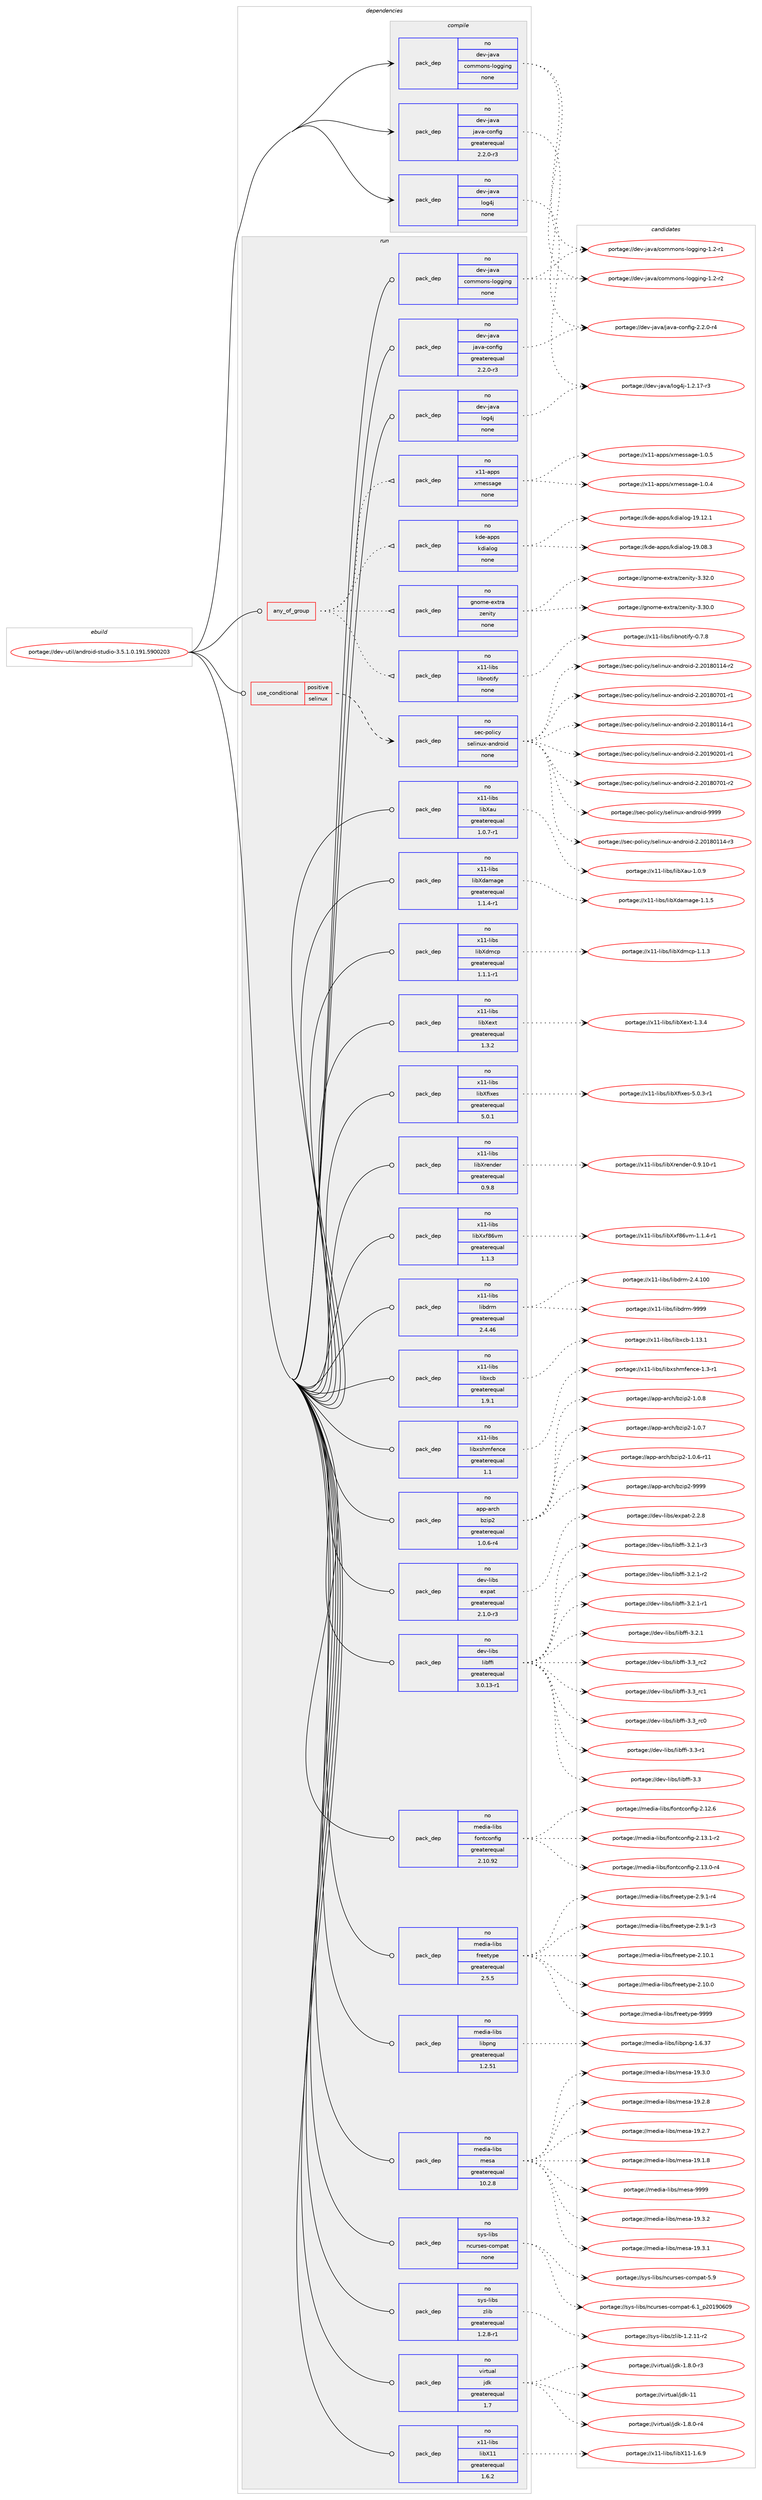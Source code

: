 digraph prolog {

# *************
# Graph options
# *************

newrank=true;
concentrate=true;
compound=true;
graph [rankdir=LR,fontname=Helvetica,fontsize=10,ranksep=1.5];#, ranksep=2.5, nodesep=0.2];
edge  [arrowhead=vee];
node  [fontname=Helvetica,fontsize=10];

# **********
# The ebuild
# **********

subgraph cluster_leftcol {
color=gray;
label=<<i>ebuild</i>>;
id [label="portage://dev-util/android-studio-3.5.1.0.191.5900203", color=red, width=4, href="../dev-util/android-studio-3.5.1.0.191.5900203.svg"];
}

# ****************
# The dependencies
# ****************

subgraph cluster_midcol {
color=gray;
label=<<i>dependencies</i>>;
subgraph cluster_compile {
fillcolor="#eeeeee";
style=filled;
label=<<i>compile</i>>;
subgraph pack238677 {
dependency307181 [label=<<TABLE BORDER="0" CELLBORDER="1" CELLSPACING="0" CELLPADDING="4" WIDTH="220"><TR><TD ROWSPAN="6" CELLPADDING="30">pack_dep</TD></TR><TR><TD WIDTH="110">no</TD></TR><TR><TD>dev-java</TD></TR><TR><TD>commons-logging</TD></TR><TR><TD>none</TD></TR><TR><TD></TD></TR></TABLE>>, shape=none, color=blue];
}
id:e -> dependency307181:w [weight=20,style="solid",arrowhead="vee"];
subgraph pack238678 {
dependency307182 [label=<<TABLE BORDER="0" CELLBORDER="1" CELLSPACING="0" CELLPADDING="4" WIDTH="220"><TR><TD ROWSPAN="6" CELLPADDING="30">pack_dep</TD></TR><TR><TD WIDTH="110">no</TD></TR><TR><TD>dev-java</TD></TR><TR><TD>java-config</TD></TR><TR><TD>greaterequal</TD></TR><TR><TD>2.2.0-r3</TD></TR></TABLE>>, shape=none, color=blue];
}
id:e -> dependency307182:w [weight=20,style="solid",arrowhead="vee"];
subgraph pack238679 {
dependency307183 [label=<<TABLE BORDER="0" CELLBORDER="1" CELLSPACING="0" CELLPADDING="4" WIDTH="220"><TR><TD ROWSPAN="6" CELLPADDING="30">pack_dep</TD></TR><TR><TD WIDTH="110">no</TD></TR><TR><TD>dev-java</TD></TR><TR><TD>log4j</TD></TR><TR><TD>none</TD></TR><TR><TD></TD></TR></TABLE>>, shape=none, color=blue];
}
id:e -> dependency307183:w [weight=20,style="solid",arrowhead="vee"];
}
subgraph cluster_compileandrun {
fillcolor="#eeeeee";
style=filled;
label=<<i>compile and run</i>>;
}
subgraph cluster_run {
fillcolor="#eeeeee";
style=filled;
label=<<i>run</i>>;
subgraph any4486 {
dependency307184 [label=<<TABLE BORDER="0" CELLBORDER="1" CELLSPACING="0" CELLPADDING="4"><TR><TD CELLPADDING="10">any_of_group</TD></TR></TABLE>>, shape=none, color=red];subgraph pack238680 {
dependency307185 [label=<<TABLE BORDER="0" CELLBORDER="1" CELLSPACING="0" CELLPADDING="4" WIDTH="220"><TR><TD ROWSPAN="6" CELLPADDING="30">pack_dep</TD></TR><TR><TD WIDTH="110">no</TD></TR><TR><TD>gnome-extra</TD></TR><TR><TD>zenity</TD></TR><TR><TD>none</TD></TR><TR><TD></TD></TR></TABLE>>, shape=none, color=blue];
}
dependency307184:e -> dependency307185:w [weight=20,style="dotted",arrowhead="oinv"];
subgraph pack238681 {
dependency307186 [label=<<TABLE BORDER="0" CELLBORDER="1" CELLSPACING="0" CELLPADDING="4" WIDTH="220"><TR><TD ROWSPAN="6" CELLPADDING="30">pack_dep</TD></TR><TR><TD WIDTH="110">no</TD></TR><TR><TD>kde-apps</TD></TR><TR><TD>kdialog</TD></TR><TR><TD>none</TD></TR><TR><TD></TD></TR></TABLE>>, shape=none, color=blue];
}
dependency307184:e -> dependency307186:w [weight=20,style="dotted",arrowhead="oinv"];
subgraph pack238682 {
dependency307187 [label=<<TABLE BORDER="0" CELLBORDER="1" CELLSPACING="0" CELLPADDING="4" WIDTH="220"><TR><TD ROWSPAN="6" CELLPADDING="30">pack_dep</TD></TR><TR><TD WIDTH="110">no</TD></TR><TR><TD>x11-apps</TD></TR><TR><TD>xmessage</TD></TR><TR><TD>none</TD></TR><TR><TD></TD></TR></TABLE>>, shape=none, color=blue];
}
dependency307184:e -> dependency307187:w [weight=20,style="dotted",arrowhead="oinv"];
subgraph pack238683 {
dependency307188 [label=<<TABLE BORDER="0" CELLBORDER="1" CELLSPACING="0" CELLPADDING="4" WIDTH="220"><TR><TD ROWSPAN="6" CELLPADDING="30">pack_dep</TD></TR><TR><TD WIDTH="110">no</TD></TR><TR><TD>x11-libs</TD></TR><TR><TD>libnotify</TD></TR><TR><TD>none</TD></TR><TR><TD></TD></TR></TABLE>>, shape=none, color=blue];
}
dependency307184:e -> dependency307188:w [weight=20,style="dotted",arrowhead="oinv"];
}
id:e -> dependency307184:w [weight=20,style="solid",arrowhead="odot"];
subgraph cond63814 {
dependency307189 [label=<<TABLE BORDER="0" CELLBORDER="1" CELLSPACING="0" CELLPADDING="4"><TR><TD ROWSPAN="3" CELLPADDING="10">use_conditional</TD></TR><TR><TD>positive</TD></TR><TR><TD>selinux</TD></TR></TABLE>>, shape=none, color=red];
subgraph pack238684 {
dependency307190 [label=<<TABLE BORDER="0" CELLBORDER="1" CELLSPACING="0" CELLPADDING="4" WIDTH="220"><TR><TD ROWSPAN="6" CELLPADDING="30">pack_dep</TD></TR><TR><TD WIDTH="110">no</TD></TR><TR><TD>sec-policy</TD></TR><TR><TD>selinux-android</TD></TR><TR><TD>none</TD></TR><TR><TD></TD></TR></TABLE>>, shape=none, color=blue];
}
dependency307189:e -> dependency307190:w [weight=20,style="dashed",arrowhead="vee"];
}
id:e -> dependency307189:w [weight=20,style="solid",arrowhead="odot"];
subgraph pack238685 {
dependency307191 [label=<<TABLE BORDER="0" CELLBORDER="1" CELLSPACING="0" CELLPADDING="4" WIDTH="220"><TR><TD ROWSPAN="6" CELLPADDING="30">pack_dep</TD></TR><TR><TD WIDTH="110">no</TD></TR><TR><TD>app-arch</TD></TR><TR><TD>bzip2</TD></TR><TR><TD>greaterequal</TD></TR><TR><TD>1.0.6-r4</TD></TR></TABLE>>, shape=none, color=blue];
}
id:e -> dependency307191:w [weight=20,style="solid",arrowhead="odot"];
subgraph pack238686 {
dependency307192 [label=<<TABLE BORDER="0" CELLBORDER="1" CELLSPACING="0" CELLPADDING="4" WIDTH="220"><TR><TD ROWSPAN="6" CELLPADDING="30">pack_dep</TD></TR><TR><TD WIDTH="110">no</TD></TR><TR><TD>dev-java</TD></TR><TR><TD>commons-logging</TD></TR><TR><TD>none</TD></TR><TR><TD></TD></TR></TABLE>>, shape=none, color=blue];
}
id:e -> dependency307192:w [weight=20,style="solid",arrowhead="odot"];
subgraph pack238687 {
dependency307193 [label=<<TABLE BORDER="0" CELLBORDER="1" CELLSPACING="0" CELLPADDING="4" WIDTH="220"><TR><TD ROWSPAN="6" CELLPADDING="30">pack_dep</TD></TR><TR><TD WIDTH="110">no</TD></TR><TR><TD>dev-java</TD></TR><TR><TD>java-config</TD></TR><TR><TD>greaterequal</TD></TR><TR><TD>2.2.0-r3</TD></TR></TABLE>>, shape=none, color=blue];
}
id:e -> dependency307193:w [weight=20,style="solid",arrowhead="odot"];
subgraph pack238688 {
dependency307194 [label=<<TABLE BORDER="0" CELLBORDER="1" CELLSPACING="0" CELLPADDING="4" WIDTH="220"><TR><TD ROWSPAN="6" CELLPADDING="30">pack_dep</TD></TR><TR><TD WIDTH="110">no</TD></TR><TR><TD>dev-java</TD></TR><TR><TD>log4j</TD></TR><TR><TD>none</TD></TR><TR><TD></TD></TR></TABLE>>, shape=none, color=blue];
}
id:e -> dependency307194:w [weight=20,style="solid",arrowhead="odot"];
subgraph pack238689 {
dependency307195 [label=<<TABLE BORDER="0" CELLBORDER="1" CELLSPACING="0" CELLPADDING="4" WIDTH="220"><TR><TD ROWSPAN="6" CELLPADDING="30">pack_dep</TD></TR><TR><TD WIDTH="110">no</TD></TR><TR><TD>dev-libs</TD></TR><TR><TD>expat</TD></TR><TR><TD>greaterequal</TD></TR><TR><TD>2.1.0-r3</TD></TR></TABLE>>, shape=none, color=blue];
}
id:e -> dependency307195:w [weight=20,style="solid",arrowhead="odot"];
subgraph pack238690 {
dependency307196 [label=<<TABLE BORDER="0" CELLBORDER="1" CELLSPACING="0" CELLPADDING="4" WIDTH="220"><TR><TD ROWSPAN="6" CELLPADDING="30">pack_dep</TD></TR><TR><TD WIDTH="110">no</TD></TR><TR><TD>dev-libs</TD></TR><TR><TD>libffi</TD></TR><TR><TD>greaterequal</TD></TR><TR><TD>3.0.13-r1</TD></TR></TABLE>>, shape=none, color=blue];
}
id:e -> dependency307196:w [weight=20,style="solid",arrowhead="odot"];
subgraph pack238691 {
dependency307197 [label=<<TABLE BORDER="0" CELLBORDER="1" CELLSPACING="0" CELLPADDING="4" WIDTH="220"><TR><TD ROWSPAN="6" CELLPADDING="30">pack_dep</TD></TR><TR><TD WIDTH="110">no</TD></TR><TR><TD>media-libs</TD></TR><TR><TD>fontconfig</TD></TR><TR><TD>greaterequal</TD></TR><TR><TD>2.10.92</TD></TR></TABLE>>, shape=none, color=blue];
}
id:e -> dependency307197:w [weight=20,style="solid",arrowhead="odot"];
subgraph pack238692 {
dependency307198 [label=<<TABLE BORDER="0" CELLBORDER="1" CELLSPACING="0" CELLPADDING="4" WIDTH="220"><TR><TD ROWSPAN="6" CELLPADDING="30">pack_dep</TD></TR><TR><TD WIDTH="110">no</TD></TR><TR><TD>media-libs</TD></TR><TR><TD>freetype</TD></TR><TR><TD>greaterequal</TD></TR><TR><TD>2.5.5</TD></TR></TABLE>>, shape=none, color=blue];
}
id:e -> dependency307198:w [weight=20,style="solid",arrowhead="odot"];
subgraph pack238693 {
dependency307199 [label=<<TABLE BORDER="0" CELLBORDER="1" CELLSPACING="0" CELLPADDING="4" WIDTH="220"><TR><TD ROWSPAN="6" CELLPADDING="30">pack_dep</TD></TR><TR><TD WIDTH="110">no</TD></TR><TR><TD>media-libs</TD></TR><TR><TD>libpng</TD></TR><TR><TD>greaterequal</TD></TR><TR><TD>1.2.51</TD></TR></TABLE>>, shape=none, color=blue];
}
id:e -> dependency307199:w [weight=20,style="solid",arrowhead="odot"];
subgraph pack238694 {
dependency307200 [label=<<TABLE BORDER="0" CELLBORDER="1" CELLSPACING="0" CELLPADDING="4" WIDTH="220"><TR><TD ROWSPAN="6" CELLPADDING="30">pack_dep</TD></TR><TR><TD WIDTH="110">no</TD></TR><TR><TD>media-libs</TD></TR><TR><TD>mesa</TD></TR><TR><TD>greaterequal</TD></TR><TR><TD>10.2.8</TD></TR></TABLE>>, shape=none, color=blue];
}
id:e -> dependency307200:w [weight=20,style="solid",arrowhead="odot"];
subgraph pack238695 {
dependency307201 [label=<<TABLE BORDER="0" CELLBORDER="1" CELLSPACING="0" CELLPADDING="4" WIDTH="220"><TR><TD ROWSPAN="6" CELLPADDING="30">pack_dep</TD></TR><TR><TD WIDTH="110">no</TD></TR><TR><TD>sys-libs</TD></TR><TR><TD>ncurses-compat</TD></TR><TR><TD>none</TD></TR><TR><TD></TD></TR></TABLE>>, shape=none, color=blue];
}
id:e -> dependency307201:w [weight=20,style="solid",arrowhead="odot"];
subgraph pack238696 {
dependency307202 [label=<<TABLE BORDER="0" CELLBORDER="1" CELLSPACING="0" CELLPADDING="4" WIDTH="220"><TR><TD ROWSPAN="6" CELLPADDING="30">pack_dep</TD></TR><TR><TD WIDTH="110">no</TD></TR><TR><TD>sys-libs</TD></TR><TR><TD>zlib</TD></TR><TR><TD>greaterequal</TD></TR><TR><TD>1.2.8-r1</TD></TR></TABLE>>, shape=none, color=blue];
}
id:e -> dependency307202:w [weight=20,style="solid",arrowhead="odot"];
subgraph pack238697 {
dependency307203 [label=<<TABLE BORDER="0" CELLBORDER="1" CELLSPACING="0" CELLPADDING="4" WIDTH="220"><TR><TD ROWSPAN="6" CELLPADDING="30">pack_dep</TD></TR><TR><TD WIDTH="110">no</TD></TR><TR><TD>virtual</TD></TR><TR><TD>jdk</TD></TR><TR><TD>greaterequal</TD></TR><TR><TD>1.7</TD></TR></TABLE>>, shape=none, color=blue];
}
id:e -> dependency307203:w [weight=20,style="solid",arrowhead="odot"];
subgraph pack238698 {
dependency307204 [label=<<TABLE BORDER="0" CELLBORDER="1" CELLSPACING="0" CELLPADDING="4" WIDTH="220"><TR><TD ROWSPAN="6" CELLPADDING="30">pack_dep</TD></TR><TR><TD WIDTH="110">no</TD></TR><TR><TD>x11-libs</TD></TR><TR><TD>libX11</TD></TR><TR><TD>greaterequal</TD></TR><TR><TD>1.6.2</TD></TR></TABLE>>, shape=none, color=blue];
}
id:e -> dependency307204:w [weight=20,style="solid",arrowhead="odot"];
subgraph pack238699 {
dependency307205 [label=<<TABLE BORDER="0" CELLBORDER="1" CELLSPACING="0" CELLPADDING="4" WIDTH="220"><TR><TD ROWSPAN="6" CELLPADDING="30">pack_dep</TD></TR><TR><TD WIDTH="110">no</TD></TR><TR><TD>x11-libs</TD></TR><TR><TD>libXau</TD></TR><TR><TD>greaterequal</TD></TR><TR><TD>1.0.7-r1</TD></TR></TABLE>>, shape=none, color=blue];
}
id:e -> dependency307205:w [weight=20,style="solid",arrowhead="odot"];
subgraph pack238700 {
dependency307206 [label=<<TABLE BORDER="0" CELLBORDER="1" CELLSPACING="0" CELLPADDING="4" WIDTH="220"><TR><TD ROWSPAN="6" CELLPADDING="30">pack_dep</TD></TR><TR><TD WIDTH="110">no</TD></TR><TR><TD>x11-libs</TD></TR><TR><TD>libXdamage</TD></TR><TR><TD>greaterequal</TD></TR><TR><TD>1.1.4-r1</TD></TR></TABLE>>, shape=none, color=blue];
}
id:e -> dependency307206:w [weight=20,style="solid",arrowhead="odot"];
subgraph pack238701 {
dependency307207 [label=<<TABLE BORDER="0" CELLBORDER="1" CELLSPACING="0" CELLPADDING="4" WIDTH="220"><TR><TD ROWSPAN="6" CELLPADDING="30">pack_dep</TD></TR><TR><TD WIDTH="110">no</TD></TR><TR><TD>x11-libs</TD></TR><TR><TD>libXdmcp</TD></TR><TR><TD>greaterequal</TD></TR><TR><TD>1.1.1-r1</TD></TR></TABLE>>, shape=none, color=blue];
}
id:e -> dependency307207:w [weight=20,style="solid",arrowhead="odot"];
subgraph pack238702 {
dependency307208 [label=<<TABLE BORDER="0" CELLBORDER="1" CELLSPACING="0" CELLPADDING="4" WIDTH="220"><TR><TD ROWSPAN="6" CELLPADDING="30">pack_dep</TD></TR><TR><TD WIDTH="110">no</TD></TR><TR><TD>x11-libs</TD></TR><TR><TD>libXext</TD></TR><TR><TD>greaterequal</TD></TR><TR><TD>1.3.2</TD></TR></TABLE>>, shape=none, color=blue];
}
id:e -> dependency307208:w [weight=20,style="solid",arrowhead="odot"];
subgraph pack238703 {
dependency307209 [label=<<TABLE BORDER="0" CELLBORDER="1" CELLSPACING="0" CELLPADDING="4" WIDTH="220"><TR><TD ROWSPAN="6" CELLPADDING="30">pack_dep</TD></TR><TR><TD WIDTH="110">no</TD></TR><TR><TD>x11-libs</TD></TR><TR><TD>libXfixes</TD></TR><TR><TD>greaterequal</TD></TR><TR><TD>5.0.1</TD></TR></TABLE>>, shape=none, color=blue];
}
id:e -> dependency307209:w [weight=20,style="solid",arrowhead="odot"];
subgraph pack238704 {
dependency307210 [label=<<TABLE BORDER="0" CELLBORDER="1" CELLSPACING="0" CELLPADDING="4" WIDTH="220"><TR><TD ROWSPAN="6" CELLPADDING="30">pack_dep</TD></TR><TR><TD WIDTH="110">no</TD></TR><TR><TD>x11-libs</TD></TR><TR><TD>libXrender</TD></TR><TR><TD>greaterequal</TD></TR><TR><TD>0.9.8</TD></TR></TABLE>>, shape=none, color=blue];
}
id:e -> dependency307210:w [weight=20,style="solid",arrowhead="odot"];
subgraph pack238705 {
dependency307211 [label=<<TABLE BORDER="0" CELLBORDER="1" CELLSPACING="0" CELLPADDING="4" WIDTH="220"><TR><TD ROWSPAN="6" CELLPADDING="30">pack_dep</TD></TR><TR><TD WIDTH="110">no</TD></TR><TR><TD>x11-libs</TD></TR><TR><TD>libXxf86vm</TD></TR><TR><TD>greaterequal</TD></TR><TR><TD>1.1.3</TD></TR></TABLE>>, shape=none, color=blue];
}
id:e -> dependency307211:w [weight=20,style="solid",arrowhead="odot"];
subgraph pack238706 {
dependency307212 [label=<<TABLE BORDER="0" CELLBORDER="1" CELLSPACING="0" CELLPADDING="4" WIDTH="220"><TR><TD ROWSPAN="6" CELLPADDING="30">pack_dep</TD></TR><TR><TD WIDTH="110">no</TD></TR><TR><TD>x11-libs</TD></TR><TR><TD>libdrm</TD></TR><TR><TD>greaterequal</TD></TR><TR><TD>2.4.46</TD></TR></TABLE>>, shape=none, color=blue];
}
id:e -> dependency307212:w [weight=20,style="solid",arrowhead="odot"];
subgraph pack238707 {
dependency307213 [label=<<TABLE BORDER="0" CELLBORDER="1" CELLSPACING="0" CELLPADDING="4" WIDTH="220"><TR><TD ROWSPAN="6" CELLPADDING="30">pack_dep</TD></TR><TR><TD WIDTH="110">no</TD></TR><TR><TD>x11-libs</TD></TR><TR><TD>libxcb</TD></TR><TR><TD>greaterequal</TD></TR><TR><TD>1.9.1</TD></TR></TABLE>>, shape=none, color=blue];
}
id:e -> dependency307213:w [weight=20,style="solid",arrowhead="odot"];
subgraph pack238708 {
dependency307214 [label=<<TABLE BORDER="0" CELLBORDER="1" CELLSPACING="0" CELLPADDING="4" WIDTH="220"><TR><TD ROWSPAN="6" CELLPADDING="30">pack_dep</TD></TR><TR><TD WIDTH="110">no</TD></TR><TR><TD>x11-libs</TD></TR><TR><TD>libxshmfence</TD></TR><TR><TD>greaterequal</TD></TR><TR><TD>1.1</TD></TR></TABLE>>, shape=none, color=blue];
}
id:e -> dependency307214:w [weight=20,style="solid",arrowhead="odot"];
}
}

# **************
# The candidates
# **************

subgraph cluster_choices {
rank=same;
color=gray;
label=<<i>candidates</i>>;

subgraph choice238677 {
color=black;
nodesep=1;
choice100101118451069711897479911110910911111011545108111103103105110103454946504511450 [label="portage://dev-java/commons-logging-1.2-r2", color=red, width=4,href="../dev-java/commons-logging-1.2-r2.svg"];
choice100101118451069711897479911110910911111011545108111103103105110103454946504511449 [label="portage://dev-java/commons-logging-1.2-r1", color=red, width=4,href="../dev-java/commons-logging-1.2-r1.svg"];
dependency307181:e -> choice100101118451069711897479911110910911111011545108111103103105110103454946504511450:w [style=dotted,weight="100"];
dependency307181:e -> choice100101118451069711897479911110910911111011545108111103103105110103454946504511449:w [style=dotted,weight="100"];
}
subgraph choice238678 {
color=black;
nodesep=1;
choice10010111845106971189747106971189745991111101021051034550465046484511452 [label="portage://dev-java/java-config-2.2.0-r4", color=red, width=4,href="../dev-java/java-config-2.2.0-r4.svg"];
dependency307182:e -> choice10010111845106971189747106971189745991111101021051034550465046484511452:w [style=dotted,weight="100"];
}
subgraph choice238679 {
color=black;
nodesep=1;
choice1001011184510697118974710811110352106454946504649554511451 [label="portage://dev-java/log4j-1.2.17-r3", color=red, width=4,href="../dev-java/log4j-1.2.17-r3.svg"];
dependency307183:e -> choice1001011184510697118974710811110352106454946504649554511451:w [style=dotted,weight="100"];
}
subgraph choice238680 {
color=black;
nodesep=1;
choice10311011110910145101120116114974712210111010511612145514651504648 [label="portage://gnome-extra/zenity-3.32.0", color=red, width=4,href="../gnome-extra/zenity-3.32.0.svg"];
choice10311011110910145101120116114974712210111010511612145514651484648 [label="portage://gnome-extra/zenity-3.30.0", color=red, width=4,href="../gnome-extra/zenity-3.30.0.svg"];
dependency307185:e -> choice10311011110910145101120116114974712210111010511612145514651504648:w [style=dotted,weight="100"];
dependency307185:e -> choice10311011110910145101120116114974712210111010511612145514651484648:w [style=dotted,weight="100"];
}
subgraph choice238681 {
color=black;
nodesep=1;
choice107100101459711211211547107100105971081111034549574649504649 [label="portage://kde-apps/kdialog-19.12.1", color=red, width=4,href="../kde-apps/kdialog-19.12.1.svg"];
choice107100101459711211211547107100105971081111034549574648564651 [label="portage://kde-apps/kdialog-19.08.3", color=red, width=4,href="../kde-apps/kdialog-19.08.3.svg"];
dependency307186:e -> choice107100101459711211211547107100105971081111034549574649504649:w [style=dotted,weight="100"];
dependency307186:e -> choice107100101459711211211547107100105971081111034549574648564651:w [style=dotted,weight="100"];
}
subgraph choice238682 {
color=black;
nodesep=1;
choice120494945971121121154712010910111511597103101454946484653 [label="portage://x11-apps/xmessage-1.0.5", color=red, width=4,href="../x11-apps/xmessage-1.0.5.svg"];
choice120494945971121121154712010910111511597103101454946484652 [label="portage://x11-apps/xmessage-1.0.4", color=red, width=4,href="../x11-apps/xmessage-1.0.4.svg"];
dependency307187:e -> choice120494945971121121154712010910111511597103101454946484653:w [style=dotted,weight="100"];
dependency307187:e -> choice120494945971121121154712010910111511597103101454946484652:w [style=dotted,weight="100"];
}
subgraph choice238683 {
color=black;
nodesep=1;
choice120494945108105981154710810598110111116105102121454846554656 [label="portage://x11-libs/libnotify-0.7.8", color=red, width=4,href="../x11-libs/libnotify-0.7.8.svg"];
dependency307188:e -> choice120494945108105981154710810598110111116105102121454846554656:w [style=dotted,weight="100"];
}
subgraph choice238684 {
color=black;
nodesep=1;
choice1151019945112111108105991214711510110810511011712045971101001141111051004557575757 [label="portage://sec-policy/selinux-android-9999", color=red, width=4,href="../sec-policy/selinux-android-9999.svg"];
choice11510199451121111081059912147115101108105110117120459711010011411110510045504650484957485048494511449 [label="portage://sec-policy/selinux-android-2.20190201-r1", color=red, width=4,href="../sec-policy/selinux-android-2.20190201-r1.svg"];
choice11510199451121111081059912147115101108105110117120459711010011411110510045504650484956485548494511450 [label="portage://sec-policy/selinux-android-2.20180701-r2", color=red, width=4,href="../sec-policy/selinux-android-2.20180701-r2.svg"];
choice11510199451121111081059912147115101108105110117120459711010011411110510045504650484956485548494511449 [label="portage://sec-policy/selinux-android-2.20180701-r1", color=red, width=4,href="../sec-policy/selinux-android-2.20180701-r1.svg"];
choice11510199451121111081059912147115101108105110117120459711010011411110510045504650484956484949524511451 [label="portage://sec-policy/selinux-android-2.20180114-r3", color=red, width=4,href="../sec-policy/selinux-android-2.20180114-r3.svg"];
choice11510199451121111081059912147115101108105110117120459711010011411110510045504650484956484949524511450 [label="portage://sec-policy/selinux-android-2.20180114-r2", color=red, width=4,href="../sec-policy/selinux-android-2.20180114-r2.svg"];
choice11510199451121111081059912147115101108105110117120459711010011411110510045504650484956484949524511449 [label="portage://sec-policy/selinux-android-2.20180114-r1", color=red, width=4,href="../sec-policy/selinux-android-2.20180114-r1.svg"];
dependency307190:e -> choice1151019945112111108105991214711510110810511011712045971101001141111051004557575757:w [style=dotted,weight="100"];
dependency307190:e -> choice11510199451121111081059912147115101108105110117120459711010011411110510045504650484957485048494511449:w [style=dotted,weight="100"];
dependency307190:e -> choice11510199451121111081059912147115101108105110117120459711010011411110510045504650484956485548494511450:w [style=dotted,weight="100"];
dependency307190:e -> choice11510199451121111081059912147115101108105110117120459711010011411110510045504650484956485548494511449:w [style=dotted,weight="100"];
dependency307190:e -> choice11510199451121111081059912147115101108105110117120459711010011411110510045504650484956484949524511451:w [style=dotted,weight="100"];
dependency307190:e -> choice11510199451121111081059912147115101108105110117120459711010011411110510045504650484956484949524511450:w [style=dotted,weight="100"];
dependency307190:e -> choice11510199451121111081059912147115101108105110117120459711010011411110510045504650484956484949524511449:w [style=dotted,weight="100"];
}
subgraph choice238685 {
color=black;
nodesep=1;
choice971121124597114991044798122105112504557575757 [label="portage://app-arch/bzip2-9999", color=red, width=4,href="../app-arch/bzip2-9999.svg"];
choice97112112459711499104479812210511250454946484656 [label="portage://app-arch/bzip2-1.0.8", color=red, width=4,href="../app-arch/bzip2-1.0.8.svg"];
choice97112112459711499104479812210511250454946484655 [label="portage://app-arch/bzip2-1.0.7", color=red, width=4,href="../app-arch/bzip2-1.0.7.svg"];
choice97112112459711499104479812210511250454946484654451144949 [label="portage://app-arch/bzip2-1.0.6-r11", color=red, width=4,href="../app-arch/bzip2-1.0.6-r11.svg"];
dependency307191:e -> choice971121124597114991044798122105112504557575757:w [style=dotted,weight="100"];
dependency307191:e -> choice97112112459711499104479812210511250454946484656:w [style=dotted,weight="100"];
dependency307191:e -> choice97112112459711499104479812210511250454946484655:w [style=dotted,weight="100"];
dependency307191:e -> choice97112112459711499104479812210511250454946484654451144949:w [style=dotted,weight="100"];
}
subgraph choice238686 {
color=black;
nodesep=1;
choice100101118451069711897479911110910911111011545108111103103105110103454946504511450 [label="portage://dev-java/commons-logging-1.2-r2", color=red, width=4,href="../dev-java/commons-logging-1.2-r2.svg"];
choice100101118451069711897479911110910911111011545108111103103105110103454946504511449 [label="portage://dev-java/commons-logging-1.2-r1", color=red, width=4,href="../dev-java/commons-logging-1.2-r1.svg"];
dependency307192:e -> choice100101118451069711897479911110910911111011545108111103103105110103454946504511450:w [style=dotted,weight="100"];
dependency307192:e -> choice100101118451069711897479911110910911111011545108111103103105110103454946504511449:w [style=dotted,weight="100"];
}
subgraph choice238687 {
color=black;
nodesep=1;
choice10010111845106971189747106971189745991111101021051034550465046484511452 [label="portage://dev-java/java-config-2.2.0-r4", color=red, width=4,href="../dev-java/java-config-2.2.0-r4.svg"];
dependency307193:e -> choice10010111845106971189747106971189745991111101021051034550465046484511452:w [style=dotted,weight="100"];
}
subgraph choice238688 {
color=black;
nodesep=1;
choice1001011184510697118974710811110352106454946504649554511451 [label="portage://dev-java/log4j-1.2.17-r3", color=red, width=4,href="../dev-java/log4j-1.2.17-r3.svg"];
dependency307194:e -> choice1001011184510697118974710811110352106454946504649554511451:w [style=dotted,weight="100"];
}
subgraph choice238689 {
color=black;
nodesep=1;
choice10010111845108105981154710112011297116455046504656 [label="portage://dev-libs/expat-2.2.8", color=red, width=4,href="../dev-libs/expat-2.2.8.svg"];
dependency307195:e -> choice10010111845108105981154710112011297116455046504656:w [style=dotted,weight="100"];
}
subgraph choice238690 {
color=black;
nodesep=1;
choice1001011184510810598115471081059810210210545514651951149950 [label="portage://dev-libs/libffi-3.3_rc2", color=red, width=4,href="../dev-libs/libffi-3.3_rc2.svg"];
choice1001011184510810598115471081059810210210545514651951149949 [label="portage://dev-libs/libffi-3.3_rc1", color=red, width=4,href="../dev-libs/libffi-3.3_rc1.svg"];
choice1001011184510810598115471081059810210210545514651951149948 [label="portage://dev-libs/libffi-3.3_rc0", color=red, width=4,href="../dev-libs/libffi-3.3_rc0.svg"];
choice10010111845108105981154710810598102102105455146514511449 [label="portage://dev-libs/libffi-3.3-r1", color=red, width=4,href="../dev-libs/libffi-3.3-r1.svg"];
choice1001011184510810598115471081059810210210545514651 [label="portage://dev-libs/libffi-3.3", color=red, width=4,href="../dev-libs/libffi-3.3.svg"];
choice100101118451081059811547108105981021021054551465046494511451 [label="portage://dev-libs/libffi-3.2.1-r3", color=red, width=4,href="../dev-libs/libffi-3.2.1-r3.svg"];
choice100101118451081059811547108105981021021054551465046494511450 [label="portage://dev-libs/libffi-3.2.1-r2", color=red, width=4,href="../dev-libs/libffi-3.2.1-r2.svg"];
choice100101118451081059811547108105981021021054551465046494511449 [label="portage://dev-libs/libffi-3.2.1-r1", color=red, width=4,href="../dev-libs/libffi-3.2.1-r1.svg"];
choice10010111845108105981154710810598102102105455146504649 [label="portage://dev-libs/libffi-3.2.1", color=red, width=4,href="../dev-libs/libffi-3.2.1.svg"];
dependency307196:e -> choice1001011184510810598115471081059810210210545514651951149950:w [style=dotted,weight="100"];
dependency307196:e -> choice1001011184510810598115471081059810210210545514651951149949:w [style=dotted,weight="100"];
dependency307196:e -> choice1001011184510810598115471081059810210210545514651951149948:w [style=dotted,weight="100"];
dependency307196:e -> choice10010111845108105981154710810598102102105455146514511449:w [style=dotted,weight="100"];
dependency307196:e -> choice1001011184510810598115471081059810210210545514651:w [style=dotted,weight="100"];
dependency307196:e -> choice100101118451081059811547108105981021021054551465046494511451:w [style=dotted,weight="100"];
dependency307196:e -> choice100101118451081059811547108105981021021054551465046494511450:w [style=dotted,weight="100"];
dependency307196:e -> choice100101118451081059811547108105981021021054551465046494511449:w [style=dotted,weight="100"];
dependency307196:e -> choice10010111845108105981154710810598102102105455146504649:w [style=dotted,weight="100"];
}
subgraph choice238691 {
color=black;
nodesep=1;
choice1091011001059745108105981154710211111011699111110102105103455046495146494511450 [label="portage://media-libs/fontconfig-2.13.1-r2", color=red, width=4,href="../media-libs/fontconfig-2.13.1-r2.svg"];
choice1091011001059745108105981154710211111011699111110102105103455046495146484511452 [label="portage://media-libs/fontconfig-2.13.0-r4", color=red, width=4,href="../media-libs/fontconfig-2.13.0-r4.svg"];
choice109101100105974510810598115471021111101169911111010210510345504649504654 [label="portage://media-libs/fontconfig-2.12.6", color=red, width=4,href="../media-libs/fontconfig-2.12.6.svg"];
dependency307197:e -> choice1091011001059745108105981154710211111011699111110102105103455046495146494511450:w [style=dotted,weight="100"];
dependency307197:e -> choice1091011001059745108105981154710211111011699111110102105103455046495146484511452:w [style=dotted,weight="100"];
dependency307197:e -> choice109101100105974510810598115471021111101169911111010210510345504649504654:w [style=dotted,weight="100"];
}
subgraph choice238692 {
color=black;
nodesep=1;
choice109101100105974510810598115471021141011011161211121014557575757 [label="portage://media-libs/freetype-9999", color=red, width=4,href="../media-libs/freetype-9999.svg"];
choice109101100105974510810598115471021141011011161211121014550465746494511452 [label="portage://media-libs/freetype-2.9.1-r4", color=red, width=4,href="../media-libs/freetype-2.9.1-r4.svg"];
choice109101100105974510810598115471021141011011161211121014550465746494511451 [label="portage://media-libs/freetype-2.9.1-r3", color=red, width=4,href="../media-libs/freetype-2.9.1-r3.svg"];
choice1091011001059745108105981154710211410110111612111210145504649484649 [label="portage://media-libs/freetype-2.10.1", color=red, width=4,href="../media-libs/freetype-2.10.1.svg"];
choice1091011001059745108105981154710211410110111612111210145504649484648 [label="portage://media-libs/freetype-2.10.0", color=red, width=4,href="../media-libs/freetype-2.10.0.svg"];
dependency307198:e -> choice109101100105974510810598115471021141011011161211121014557575757:w [style=dotted,weight="100"];
dependency307198:e -> choice109101100105974510810598115471021141011011161211121014550465746494511452:w [style=dotted,weight="100"];
dependency307198:e -> choice109101100105974510810598115471021141011011161211121014550465746494511451:w [style=dotted,weight="100"];
dependency307198:e -> choice1091011001059745108105981154710211410110111612111210145504649484649:w [style=dotted,weight="100"];
dependency307198:e -> choice1091011001059745108105981154710211410110111612111210145504649484648:w [style=dotted,weight="100"];
}
subgraph choice238693 {
color=black;
nodesep=1;
choice109101100105974510810598115471081059811211010345494654465155 [label="portage://media-libs/libpng-1.6.37", color=red, width=4,href="../media-libs/libpng-1.6.37.svg"];
dependency307199:e -> choice109101100105974510810598115471081059811211010345494654465155:w [style=dotted,weight="100"];
}
subgraph choice238694 {
color=black;
nodesep=1;
choice10910110010597451081059811547109101115974557575757 [label="portage://media-libs/mesa-9999", color=red, width=4,href="../media-libs/mesa-9999.svg"];
choice109101100105974510810598115471091011159745495746514650 [label="portage://media-libs/mesa-19.3.2", color=red, width=4,href="../media-libs/mesa-19.3.2.svg"];
choice109101100105974510810598115471091011159745495746514649 [label="portage://media-libs/mesa-19.3.1", color=red, width=4,href="../media-libs/mesa-19.3.1.svg"];
choice109101100105974510810598115471091011159745495746514648 [label="portage://media-libs/mesa-19.3.0", color=red, width=4,href="../media-libs/mesa-19.3.0.svg"];
choice109101100105974510810598115471091011159745495746504656 [label="portage://media-libs/mesa-19.2.8", color=red, width=4,href="../media-libs/mesa-19.2.8.svg"];
choice109101100105974510810598115471091011159745495746504655 [label="portage://media-libs/mesa-19.2.7", color=red, width=4,href="../media-libs/mesa-19.2.7.svg"];
choice109101100105974510810598115471091011159745495746494656 [label="portage://media-libs/mesa-19.1.8", color=red, width=4,href="../media-libs/mesa-19.1.8.svg"];
dependency307200:e -> choice10910110010597451081059811547109101115974557575757:w [style=dotted,weight="100"];
dependency307200:e -> choice109101100105974510810598115471091011159745495746514650:w [style=dotted,weight="100"];
dependency307200:e -> choice109101100105974510810598115471091011159745495746514649:w [style=dotted,weight="100"];
dependency307200:e -> choice109101100105974510810598115471091011159745495746514648:w [style=dotted,weight="100"];
dependency307200:e -> choice109101100105974510810598115471091011159745495746504656:w [style=dotted,weight="100"];
dependency307200:e -> choice109101100105974510810598115471091011159745495746504655:w [style=dotted,weight="100"];
dependency307200:e -> choice109101100105974510810598115471091011159745495746494656:w [style=dotted,weight="100"];
}
subgraph choice238695 {
color=black;
nodesep=1;
choice1151211154510810598115471109911711411510111545991111091129711645544649951125048495748544857 [label="portage://sys-libs/ncurses-compat-6.1_p20190609", color=red, width=4,href="../sys-libs/ncurses-compat-6.1_p20190609.svg"];
choice1151211154510810598115471109911711411510111545991111091129711645534657 [label="portage://sys-libs/ncurses-compat-5.9", color=red, width=4,href="../sys-libs/ncurses-compat-5.9.svg"];
dependency307201:e -> choice1151211154510810598115471109911711411510111545991111091129711645544649951125048495748544857:w [style=dotted,weight="100"];
dependency307201:e -> choice1151211154510810598115471109911711411510111545991111091129711645534657:w [style=dotted,weight="100"];
}
subgraph choice238696 {
color=black;
nodesep=1;
choice11512111545108105981154712210810598454946504649494511450 [label="portage://sys-libs/zlib-1.2.11-r2", color=red, width=4,href="../sys-libs/zlib-1.2.11-r2.svg"];
dependency307202:e -> choice11512111545108105981154712210810598454946504649494511450:w [style=dotted,weight="100"];
}
subgraph choice238697 {
color=black;
nodesep=1;
choice1181051141161179710847106100107454949 [label="portage://virtual/jdk-11", color=red, width=4,href="../virtual/jdk-11.svg"];
choice11810511411611797108471061001074549465646484511452 [label="portage://virtual/jdk-1.8.0-r4", color=red, width=4,href="../virtual/jdk-1.8.0-r4.svg"];
choice11810511411611797108471061001074549465646484511451 [label="portage://virtual/jdk-1.8.0-r3", color=red, width=4,href="../virtual/jdk-1.8.0-r3.svg"];
dependency307203:e -> choice1181051141161179710847106100107454949:w [style=dotted,weight="100"];
dependency307203:e -> choice11810511411611797108471061001074549465646484511452:w [style=dotted,weight="100"];
dependency307203:e -> choice11810511411611797108471061001074549465646484511451:w [style=dotted,weight="100"];
}
subgraph choice238698 {
color=black;
nodesep=1;
choice120494945108105981154710810598884949454946544657 [label="portage://x11-libs/libX11-1.6.9", color=red, width=4,href="../x11-libs/libX11-1.6.9.svg"];
dependency307204:e -> choice120494945108105981154710810598884949454946544657:w [style=dotted,weight="100"];
}
subgraph choice238699 {
color=black;
nodesep=1;
choice1204949451081059811547108105988897117454946484657 [label="portage://x11-libs/libXau-1.0.9", color=red, width=4,href="../x11-libs/libXau-1.0.9.svg"];
dependency307205:e -> choice1204949451081059811547108105988897117454946484657:w [style=dotted,weight="100"];
}
subgraph choice238700 {
color=black;
nodesep=1;
choice120494945108105981154710810598881009710997103101454946494653 [label="portage://x11-libs/libXdamage-1.1.5", color=red, width=4,href="../x11-libs/libXdamage-1.1.5.svg"];
dependency307206:e -> choice120494945108105981154710810598881009710997103101454946494653:w [style=dotted,weight="100"];
}
subgraph choice238701 {
color=black;
nodesep=1;
choice1204949451081059811547108105988810010999112454946494651 [label="portage://x11-libs/libXdmcp-1.1.3", color=red, width=4,href="../x11-libs/libXdmcp-1.1.3.svg"];
dependency307207:e -> choice1204949451081059811547108105988810010999112454946494651:w [style=dotted,weight="100"];
}
subgraph choice238702 {
color=black;
nodesep=1;
choice12049494510810598115471081059888101120116454946514652 [label="portage://x11-libs/libXext-1.3.4", color=red, width=4,href="../x11-libs/libXext-1.3.4.svg"];
dependency307208:e -> choice12049494510810598115471081059888101120116454946514652:w [style=dotted,weight="100"];
}
subgraph choice238703 {
color=black;
nodesep=1;
choice120494945108105981154710810598881021051201011154553464846514511449 [label="portage://x11-libs/libXfixes-5.0.3-r1", color=red, width=4,href="../x11-libs/libXfixes-5.0.3-r1.svg"];
dependency307209:e -> choice120494945108105981154710810598881021051201011154553464846514511449:w [style=dotted,weight="100"];
}
subgraph choice238704 {
color=black;
nodesep=1;
choice12049494510810598115471081059888114101110100101114454846574649484511449 [label="portage://x11-libs/libXrender-0.9.10-r1", color=red, width=4,href="../x11-libs/libXrender-0.9.10-r1.svg"];
dependency307210:e -> choice12049494510810598115471081059888114101110100101114454846574649484511449:w [style=dotted,weight="100"];
}
subgraph choice238705 {
color=black;
nodesep=1;
choice1204949451081059811547108105988812010256541181094549464946524511449 [label="portage://x11-libs/libXxf86vm-1.1.4-r1", color=red, width=4,href="../x11-libs/libXxf86vm-1.1.4-r1.svg"];
dependency307211:e -> choice1204949451081059811547108105988812010256541181094549464946524511449:w [style=dotted,weight="100"];
}
subgraph choice238706 {
color=black;
nodesep=1;
choice1204949451081059811547108105981001141094557575757 [label="portage://x11-libs/libdrm-9999", color=red, width=4,href="../x11-libs/libdrm-9999.svg"];
choice1204949451081059811547108105981001141094550465246494848 [label="portage://x11-libs/libdrm-2.4.100", color=red, width=4,href="../x11-libs/libdrm-2.4.100.svg"];
dependency307212:e -> choice1204949451081059811547108105981001141094557575757:w [style=dotted,weight="100"];
dependency307212:e -> choice1204949451081059811547108105981001141094550465246494848:w [style=dotted,weight="100"];
}
subgraph choice238707 {
color=black;
nodesep=1;
choice120494945108105981154710810598120999845494649514649 [label="portage://x11-libs/libxcb-1.13.1", color=red, width=4,href="../x11-libs/libxcb-1.13.1.svg"];
dependency307213:e -> choice120494945108105981154710810598120999845494649514649:w [style=dotted,weight="100"];
}
subgraph choice238708 {
color=black;
nodesep=1;
choice12049494510810598115471081059812011510410910210111099101454946514511449 [label="portage://x11-libs/libxshmfence-1.3-r1", color=red, width=4,href="../x11-libs/libxshmfence-1.3-r1.svg"];
dependency307214:e -> choice12049494510810598115471081059812011510410910210111099101454946514511449:w [style=dotted,weight="100"];
}
}

}
